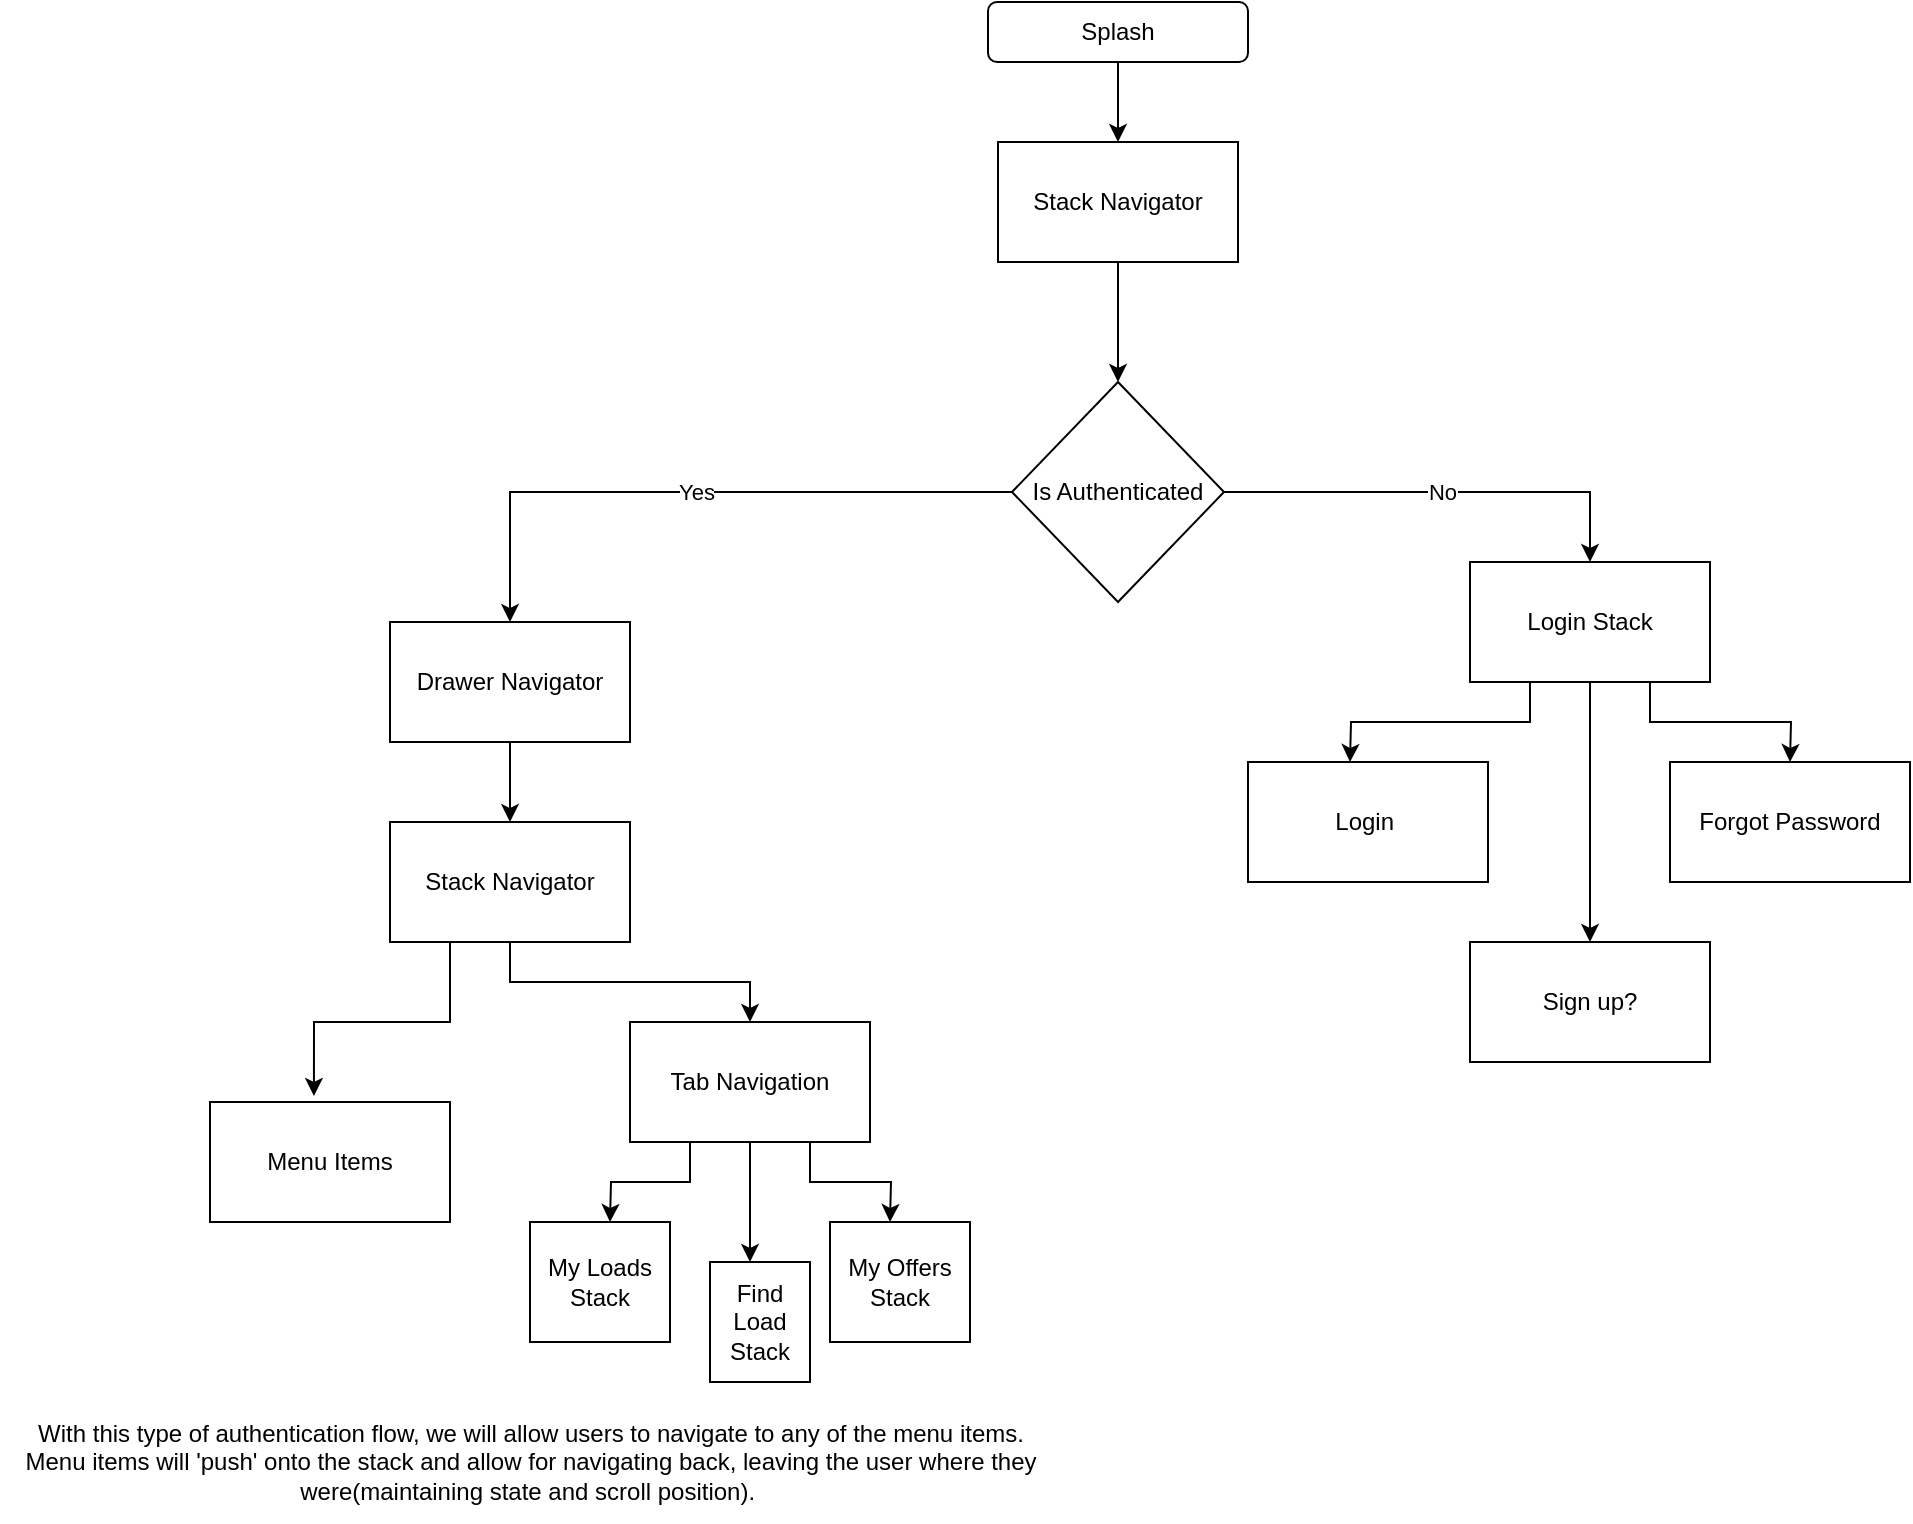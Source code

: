 <mxfile version="20.2.2" type="github">
  <diagram id="C5RBs43oDa-KdzZeNtuy" name="Page-1">
    <mxGraphModel dx="2253" dy="800" grid="1" gridSize="10" guides="1" tooltips="1" connect="1" arrows="1" fold="1" page="1" pageScale="1" pageWidth="827" pageHeight="1169" math="0" shadow="0">
      <root>
        <mxCell id="WIyWlLk6GJQsqaUBKTNV-0" />
        <mxCell id="WIyWlLk6GJQsqaUBKTNV-1" parent="WIyWlLk6GJQsqaUBKTNV-0" />
        <mxCell id="J1l45sssmJnW3tVVoCgh-16" style="edgeStyle=orthogonalEdgeStyle;rounded=0;orthogonalLoop=1;jettySize=auto;html=1;exitX=0.5;exitY=1;exitDx=0;exitDy=0;" parent="WIyWlLk6GJQsqaUBKTNV-1" source="J1l45sssmJnW3tVVoCgh-11" target="J1l45sssmJnW3tVVoCgh-15" edge="1">
          <mxGeometry relative="1" as="geometry" />
        </mxCell>
        <mxCell id="J1l45sssmJnW3tVVoCgh-11" value="Stack Navigator" style="whiteSpace=wrap;html=1;" parent="WIyWlLk6GJQsqaUBKTNV-1" vertex="1">
          <mxGeometry x="99" y="100" width="120" height="60" as="geometry" />
        </mxCell>
        <mxCell id="J1l45sssmJnW3tVVoCgh-14" style="edgeStyle=orthogonalEdgeStyle;rounded=0;orthogonalLoop=1;jettySize=auto;html=1;exitX=0.5;exitY=1;exitDx=0;exitDy=0;" parent="WIyWlLk6GJQsqaUBKTNV-1" source="J1l45sssmJnW3tVVoCgh-13" target="J1l45sssmJnW3tVVoCgh-11" edge="1">
          <mxGeometry relative="1" as="geometry" />
        </mxCell>
        <mxCell id="J1l45sssmJnW3tVVoCgh-13" value="Splash" style="rounded=1;whiteSpace=wrap;html=1;" parent="WIyWlLk6GJQsqaUBKTNV-1" vertex="1">
          <mxGeometry x="94" y="30" width="130" height="30" as="geometry" />
        </mxCell>
        <mxCell id="J1l45sssmJnW3tVVoCgh-17" value="Yes" style="edgeStyle=orthogonalEdgeStyle;rounded=0;orthogonalLoop=1;jettySize=auto;html=1;exitX=0;exitY=0.5;exitDx=0;exitDy=0;entryX=0.5;entryY=0;entryDx=0;entryDy=0;" parent="WIyWlLk6GJQsqaUBKTNV-1" source="J1l45sssmJnW3tVVoCgh-15" target="J1l45sssmJnW3tVVoCgh-19" edge="1">
          <mxGeometry relative="1" as="geometry">
            <mxPoint x="-115" y="310" as="targetPoint" />
            <Array as="points">
              <mxPoint x="-145" y="275" />
            </Array>
          </mxGeometry>
        </mxCell>
        <mxCell id="J1l45sssmJnW3tVVoCgh-18" value="No" style="edgeStyle=orthogonalEdgeStyle;rounded=0;orthogonalLoop=1;jettySize=auto;html=1;exitX=1;exitY=0.5;exitDx=0;exitDy=0;entryX=0.5;entryY=0;entryDx=0;entryDy=0;" parent="WIyWlLk6GJQsqaUBKTNV-1" source="J1l45sssmJnW3tVVoCgh-15" target="J1l45sssmJnW3tVVoCgh-34" edge="1">
          <mxGeometry relative="1" as="geometry">
            <mxPoint x="355" y="275" as="targetPoint" />
          </mxGeometry>
        </mxCell>
        <mxCell id="J1l45sssmJnW3tVVoCgh-15" value="Is Authenticated" style="rhombus;whiteSpace=wrap;html=1;" parent="WIyWlLk6GJQsqaUBKTNV-1" vertex="1">
          <mxGeometry x="106" y="220" width="106" height="110" as="geometry" />
        </mxCell>
        <mxCell id="4fdSsOL7fLNcWzEEq1Vb-0" style="edgeStyle=orthogonalEdgeStyle;rounded=0;orthogonalLoop=1;jettySize=auto;html=1;exitX=0.5;exitY=1;exitDx=0;exitDy=0;entryX=0.5;entryY=0;entryDx=0;entryDy=0;" edge="1" parent="WIyWlLk6GJQsqaUBKTNV-1" source="J1l45sssmJnW3tVVoCgh-19" target="J1l45sssmJnW3tVVoCgh-21">
          <mxGeometry relative="1" as="geometry" />
        </mxCell>
        <mxCell id="J1l45sssmJnW3tVVoCgh-19" value="Drawer Navigator" style="rounded=0;whiteSpace=wrap;html=1;" parent="WIyWlLk6GJQsqaUBKTNV-1" vertex="1">
          <mxGeometry x="-205" y="340" width="120" height="60" as="geometry" />
        </mxCell>
        <mxCell id="J1l45sssmJnW3tVVoCgh-31" style="edgeStyle=orthogonalEdgeStyle;rounded=0;orthogonalLoop=1;jettySize=auto;html=1;exitX=0.5;exitY=1;exitDx=0;exitDy=0;entryX=0.5;entryY=0;entryDx=0;entryDy=0;" parent="WIyWlLk6GJQsqaUBKTNV-1" source="J1l45sssmJnW3tVVoCgh-21" target="J1l45sssmJnW3tVVoCgh-23" edge="1">
          <mxGeometry relative="1" as="geometry" />
        </mxCell>
        <mxCell id="J1l45sssmJnW3tVVoCgh-32" style="edgeStyle=orthogonalEdgeStyle;rounded=0;orthogonalLoop=1;jettySize=auto;html=1;exitX=0.25;exitY=1;exitDx=0;exitDy=0;entryX=0.433;entryY=-0.05;entryDx=0;entryDy=0;entryPerimeter=0;" parent="WIyWlLk6GJQsqaUBKTNV-1" source="J1l45sssmJnW3tVVoCgh-21" target="J1l45sssmJnW3tVVoCgh-33" edge="1">
          <mxGeometry relative="1" as="geometry">
            <mxPoint x="-115" y="530" as="targetPoint" />
          </mxGeometry>
        </mxCell>
        <mxCell id="J1l45sssmJnW3tVVoCgh-21" value="Stack Navigator" style="rounded=0;whiteSpace=wrap;html=1;" parent="WIyWlLk6GJQsqaUBKTNV-1" vertex="1">
          <mxGeometry x="-205" y="440" width="120" height="60" as="geometry" />
        </mxCell>
        <mxCell id="J1l45sssmJnW3tVVoCgh-24" style="edgeStyle=orthogonalEdgeStyle;rounded=0;orthogonalLoop=1;jettySize=auto;html=1;exitX=0.25;exitY=1;exitDx=0;exitDy=0;" parent="WIyWlLk6GJQsqaUBKTNV-1" source="J1l45sssmJnW3tVVoCgh-23" edge="1">
          <mxGeometry relative="1" as="geometry">
            <mxPoint x="-95" y="640" as="targetPoint" />
          </mxGeometry>
        </mxCell>
        <mxCell id="J1l45sssmJnW3tVVoCgh-25" style="edgeStyle=orthogonalEdgeStyle;rounded=0;orthogonalLoop=1;jettySize=auto;html=1;exitX=0.5;exitY=1;exitDx=0;exitDy=0;" parent="WIyWlLk6GJQsqaUBKTNV-1" source="J1l45sssmJnW3tVVoCgh-23" edge="1">
          <mxGeometry relative="1" as="geometry">
            <mxPoint x="-25" y="660" as="targetPoint" />
          </mxGeometry>
        </mxCell>
        <mxCell id="J1l45sssmJnW3tVVoCgh-26" style="edgeStyle=orthogonalEdgeStyle;rounded=0;orthogonalLoop=1;jettySize=auto;html=1;exitX=0.75;exitY=1;exitDx=0;exitDy=0;" parent="WIyWlLk6GJQsqaUBKTNV-1" source="J1l45sssmJnW3tVVoCgh-23" edge="1">
          <mxGeometry relative="1" as="geometry">
            <mxPoint x="45" y="640" as="targetPoint" />
          </mxGeometry>
        </mxCell>
        <mxCell id="J1l45sssmJnW3tVVoCgh-23" value="Tab Navigation" style="rounded=0;whiteSpace=wrap;html=1;" parent="WIyWlLk6GJQsqaUBKTNV-1" vertex="1">
          <mxGeometry x="-85" y="540" width="120" height="60" as="geometry" />
        </mxCell>
        <mxCell id="J1l45sssmJnW3tVVoCgh-28" value="My Loads Stack" style="rounded=0;whiteSpace=wrap;html=1;" parent="WIyWlLk6GJQsqaUBKTNV-1" vertex="1">
          <mxGeometry x="-135" y="640" width="70" height="60" as="geometry" />
        </mxCell>
        <mxCell id="J1l45sssmJnW3tVVoCgh-29" value="Find Load Stack" style="rounded=0;whiteSpace=wrap;html=1;" parent="WIyWlLk6GJQsqaUBKTNV-1" vertex="1">
          <mxGeometry x="-45" y="660" width="50" height="60" as="geometry" />
        </mxCell>
        <mxCell id="J1l45sssmJnW3tVVoCgh-30" value="My Offers Stack" style="rounded=0;whiteSpace=wrap;html=1;" parent="WIyWlLk6GJQsqaUBKTNV-1" vertex="1">
          <mxGeometry x="15" y="640" width="70" height="60" as="geometry" />
        </mxCell>
        <mxCell id="J1l45sssmJnW3tVVoCgh-33" value="Menu Items" style="rounded=0;whiteSpace=wrap;html=1;" parent="WIyWlLk6GJQsqaUBKTNV-1" vertex="1">
          <mxGeometry x="-295" y="580" width="120" height="60" as="geometry" />
        </mxCell>
        <mxCell id="J1l45sssmJnW3tVVoCgh-35" style="edgeStyle=orthogonalEdgeStyle;rounded=0;orthogonalLoop=1;jettySize=auto;html=1;exitX=0.25;exitY=1;exitDx=0;exitDy=0;" parent="WIyWlLk6GJQsqaUBKTNV-1" source="J1l45sssmJnW3tVVoCgh-34" edge="1">
          <mxGeometry relative="1" as="geometry">
            <mxPoint x="275" y="410" as="targetPoint" />
          </mxGeometry>
        </mxCell>
        <mxCell id="J1l45sssmJnW3tVVoCgh-36" style="edgeStyle=orthogonalEdgeStyle;rounded=0;orthogonalLoop=1;jettySize=auto;html=1;exitX=0.75;exitY=1;exitDx=0;exitDy=0;" parent="WIyWlLk6GJQsqaUBKTNV-1" source="J1l45sssmJnW3tVVoCgh-34" edge="1">
          <mxGeometry relative="1" as="geometry">
            <mxPoint x="495" y="410" as="targetPoint" />
          </mxGeometry>
        </mxCell>
        <mxCell id="J1l45sssmJnW3tVVoCgh-39" style="edgeStyle=orthogonalEdgeStyle;rounded=0;orthogonalLoop=1;jettySize=auto;html=1;exitX=0.5;exitY=1;exitDx=0;exitDy=0;" parent="WIyWlLk6GJQsqaUBKTNV-1" source="J1l45sssmJnW3tVVoCgh-34" target="J1l45sssmJnW3tVVoCgh-40" edge="1">
          <mxGeometry relative="1" as="geometry">
            <mxPoint x="385" y="500" as="targetPoint" />
          </mxGeometry>
        </mxCell>
        <mxCell id="J1l45sssmJnW3tVVoCgh-34" value="Login Stack" style="rounded=0;whiteSpace=wrap;html=1;" parent="WIyWlLk6GJQsqaUBKTNV-1" vertex="1">
          <mxGeometry x="335" y="310" width="120" height="60" as="geometry" />
        </mxCell>
        <mxCell id="J1l45sssmJnW3tVVoCgh-37" value="Login&amp;nbsp;" style="rounded=0;whiteSpace=wrap;html=1;" parent="WIyWlLk6GJQsqaUBKTNV-1" vertex="1">
          <mxGeometry x="224" y="410" width="120" height="60" as="geometry" />
        </mxCell>
        <mxCell id="J1l45sssmJnW3tVVoCgh-38" value="Forgot Password" style="rounded=0;whiteSpace=wrap;html=1;" parent="WIyWlLk6GJQsqaUBKTNV-1" vertex="1">
          <mxGeometry x="435" y="410" width="120" height="60" as="geometry" />
        </mxCell>
        <mxCell id="J1l45sssmJnW3tVVoCgh-40" value="Sign up?" style="rounded=0;whiteSpace=wrap;html=1;" parent="WIyWlLk6GJQsqaUBKTNV-1" vertex="1">
          <mxGeometry x="335" y="500" width="120" height="60" as="geometry" />
        </mxCell>
        <mxCell id="J1l45sssmJnW3tVVoCgh-41" value="With this type of authentication flow, we will allow users to navigate to any of the menu items. &lt;br&gt;Menu items will &#39;push&#39; onto the stack and allow for navigating back, leaving the user where they &lt;br&gt;were(maintaining state and scroll position).&amp;nbsp;" style="text;html=1;align=center;verticalAlign=middle;resizable=0;points=[];autosize=1;fillColor=#FFFFFF;" parent="WIyWlLk6GJQsqaUBKTNV-1" vertex="1">
          <mxGeometry x="-400" y="730" width="530" height="60" as="geometry" />
        </mxCell>
      </root>
    </mxGraphModel>
  </diagram>
</mxfile>
